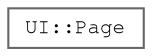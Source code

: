digraph "Graphical Class Hierarchy"
{
 // LATEX_PDF_SIZE
  bgcolor="transparent";
  edge [fontname=FreeMono,fontsize=10,labelfontname=FreeMono,labelfontsize=10];
  node [fontname=FreeMono,fontsize=10,shape=box,height=0.2,width=0.4];
  rankdir="LR";
  Node0 [label="UI::Page",height=0.2,width=0.4,color="grey40", fillcolor="white", style="filled",URL="$class_u_i_1_1_page.html",tooltip=" "];
}
